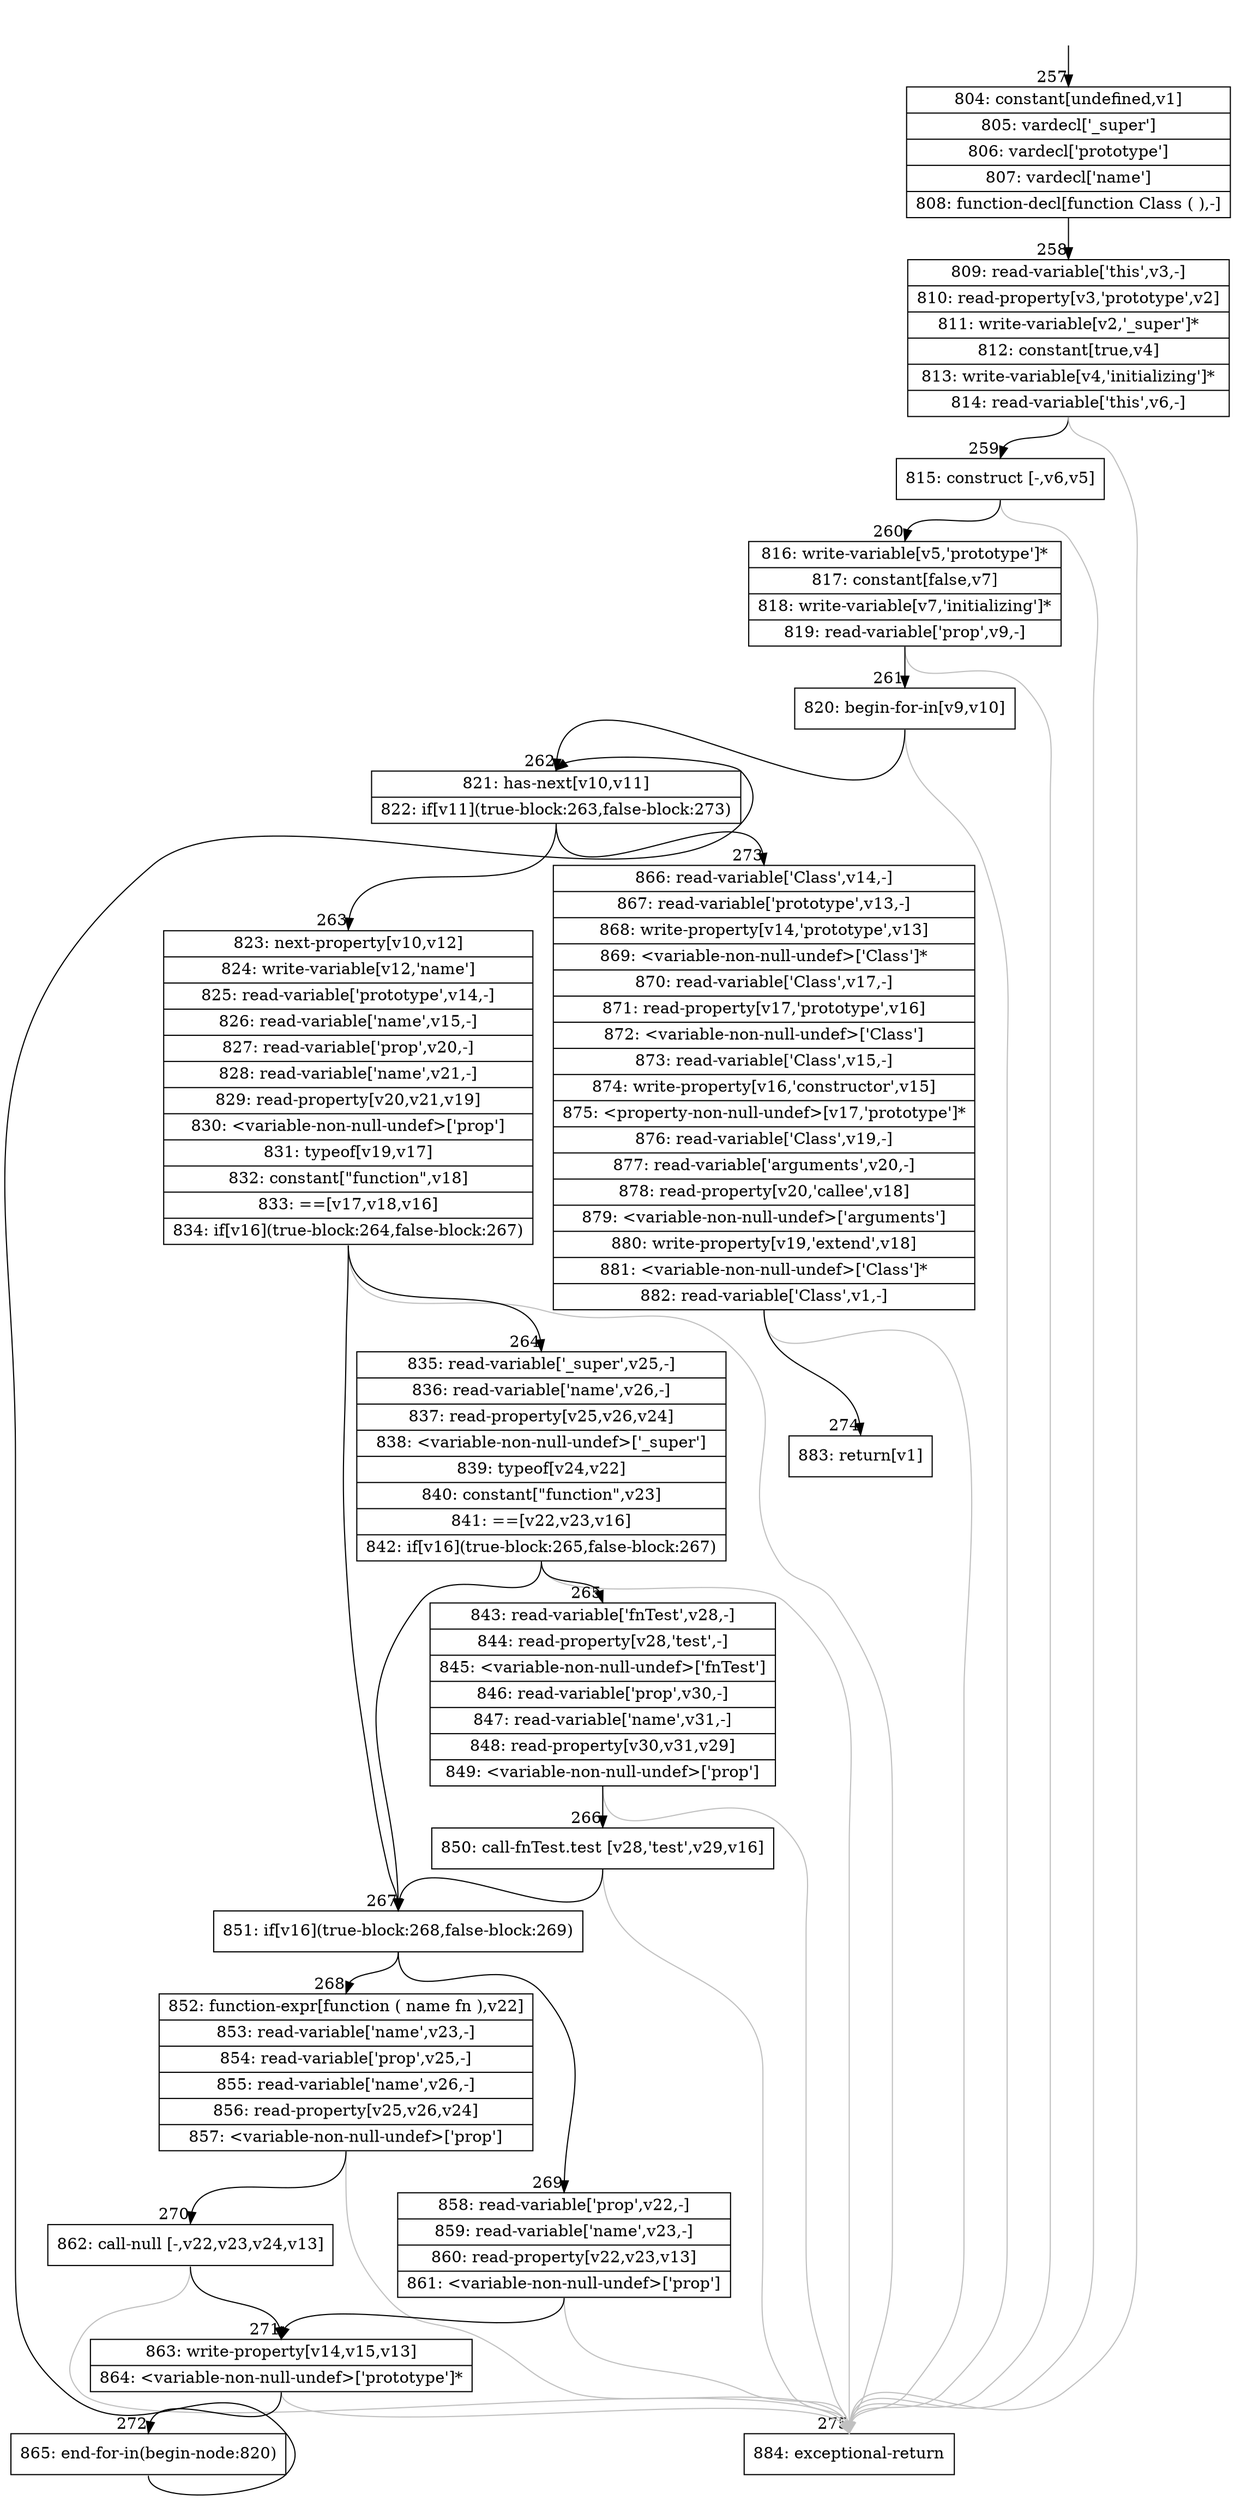 digraph {
rankdir="TD"
BB_entry25[shape=none,label=""];
BB_entry25 -> BB257 [tailport=s, headport=n, headlabel="    257"]
BB257 [shape=record label="{804: constant[undefined,v1]|805: vardecl['_super']|806: vardecl['prototype']|807: vardecl['name']|808: function-decl[function Class ( ),-]}" ] 
BB257 -> BB258 [tailport=s, headport=n, headlabel="      258"]
BB258 [shape=record label="{809: read-variable['this',v3,-]|810: read-property[v3,'prototype',v2]|811: write-variable[v2,'_super']*|812: constant[true,v4]|813: write-variable[v4,'initializing']*|814: read-variable['this',v6,-]}" ] 
BB258 -> BB259 [tailport=s, headport=n, headlabel="      259"]
BB258 -> BB275 [tailport=s, headport=n, color=gray, headlabel="      275"]
BB259 [shape=record label="{815: construct [-,v6,v5]}" ] 
BB259 -> BB260 [tailport=s, headport=n, headlabel="      260"]
BB259 -> BB275 [tailport=s, headport=n, color=gray]
BB260 [shape=record label="{816: write-variable[v5,'prototype']*|817: constant[false,v7]|818: write-variable[v7,'initializing']*|819: read-variable['prop',v9,-]}" ] 
BB260 -> BB261 [tailport=s, headport=n, headlabel="      261"]
BB260 -> BB275 [tailport=s, headport=n, color=gray]
BB261 [shape=record label="{820: begin-for-in[v9,v10]}" ] 
BB261 -> BB262 [tailport=s, headport=n, headlabel="      262"]
BB261 -> BB275 [tailport=s, headport=n, color=gray]
BB262 [shape=record label="{821: has-next[v10,v11]|822: if[v11](true-block:263,false-block:273)}" ] 
BB262 -> BB263 [tailport=s, headport=n, headlabel="      263"]
BB262 -> BB273 [tailport=s, headport=n, headlabel="      273"]
BB263 [shape=record label="{823: next-property[v10,v12]|824: write-variable[v12,'name']|825: read-variable['prototype',v14,-]|826: read-variable['name',v15,-]|827: read-variable['prop',v20,-]|828: read-variable['name',v21,-]|829: read-property[v20,v21,v19]|830: \<variable-non-null-undef\>['prop']|831: typeof[v19,v17]|832: constant[\"function\",v18]|833: ==[v17,v18,v16]|834: if[v16](true-block:264,false-block:267)}" ] 
BB263 -> BB267 [tailport=s, headport=n, headlabel="      267"]
BB263 -> BB264 [tailport=s, headport=n, headlabel="      264"]
BB263 -> BB275 [tailport=s, headport=n, color=gray]
BB264 [shape=record label="{835: read-variable['_super',v25,-]|836: read-variable['name',v26,-]|837: read-property[v25,v26,v24]|838: \<variable-non-null-undef\>['_super']|839: typeof[v24,v22]|840: constant[\"function\",v23]|841: ==[v22,v23,v16]|842: if[v16](true-block:265,false-block:267)}" ] 
BB264 -> BB267 [tailport=s, headport=n]
BB264 -> BB265 [tailport=s, headport=n, headlabel="      265"]
BB264 -> BB275 [tailport=s, headport=n, color=gray]
BB265 [shape=record label="{843: read-variable['fnTest',v28,-]|844: read-property[v28,'test',-]|845: \<variable-non-null-undef\>['fnTest']|846: read-variable['prop',v30,-]|847: read-variable['name',v31,-]|848: read-property[v30,v31,v29]|849: \<variable-non-null-undef\>['prop']}" ] 
BB265 -> BB266 [tailport=s, headport=n, headlabel="      266"]
BB265 -> BB275 [tailport=s, headport=n, color=gray]
BB266 [shape=record label="{850: call-fnTest.test [v28,'test',v29,v16]}" ] 
BB266 -> BB267 [tailport=s, headport=n]
BB266 -> BB275 [tailport=s, headport=n, color=gray]
BB267 [shape=record label="{851: if[v16](true-block:268,false-block:269)}" ] 
BB267 -> BB268 [tailport=s, headport=n, headlabel="      268"]
BB267 -> BB269 [tailport=s, headport=n, headlabel="      269"]
BB268 [shape=record label="{852: function-expr[function ( name fn ),v22]|853: read-variable['name',v23,-]|854: read-variable['prop',v25,-]|855: read-variable['name',v26,-]|856: read-property[v25,v26,v24]|857: \<variable-non-null-undef\>['prop']}" ] 
BB268 -> BB270 [tailport=s, headport=n, headlabel="      270"]
BB268 -> BB275 [tailport=s, headport=n, color=gray]
BB269 [shape=record label="{858: read-variable['prop',v22,-]|859: read-variable['name',v23,-]|860: read-property[v22,v23,v13]|861: \<variable-non-null-undef\>['prop']}" ] 
BB269 -> BB271 [tailport=s, headport=n, headlabel="      271"]
BB269 -> BB275 [tailport=s, headport=n, color=gray]
BB270 [shape=record label="{862: call-null [-,v22,v23,v24,v13]}" ] 
BB270 -> BB271 [tailport=s, headport=n]
BB270 -> BB275 [tailport=s, headport=n, color=gray]
BB271 [shape=record label="{863: write-property[v14,v15,v13]|864: \<variable-non-null-undef\>['prototype']*}" ] 
BB271 -> BB272 [tailport=s, headport=n, headlabel="      272"]
BB271 -> BB275 [tailport=s, headport=n, color=gray]
BB272 [shape=record label="{865: end-for-in(begin-node:820)}" ] 
BB272 -> BB262 [tailport=s, headport=n]
BB273 [shape=record label="{866: read-variable['Class',v14,-]|867: read-variable['prototype',v13,-]|868: write-property[v14,'prototype',v13]|869: \<variable-non-null-undef\>['Class']*|870: read-variable['Class',v17,-]|871: read-property[v17,'prototype',v16]|872: \<variable-non-null-undef\>['Class']|873: read-variable['Class',v15,-]|874: write-property[v16,'constructor',v15]|875: \<property-non-null-undef\>[v17,'prototype']*|876: read-variable['Class',v19,-]|877: read-variable['arguments',v20,-]|878: read-property[v20,'callee',v18]|879: \<variable-non-null-undef\>['arguments']|880: write-property[v19,'extend',v18]|881: \<variable-non-null-undef\>['Class']*|882: read-variable['Class',v1,-]}" ] 
BB273 -> BB274 [tailport=s, headport=n, headlabel="      274"]
BB273 -> BB275 [tailport=s, headport=n, color=gray]
BB274 [shape=record label="{883: return[v1]}" ] 
BB275 [shape=record label="{884: exceptional-return}" ] 
//#$~ 253
}

